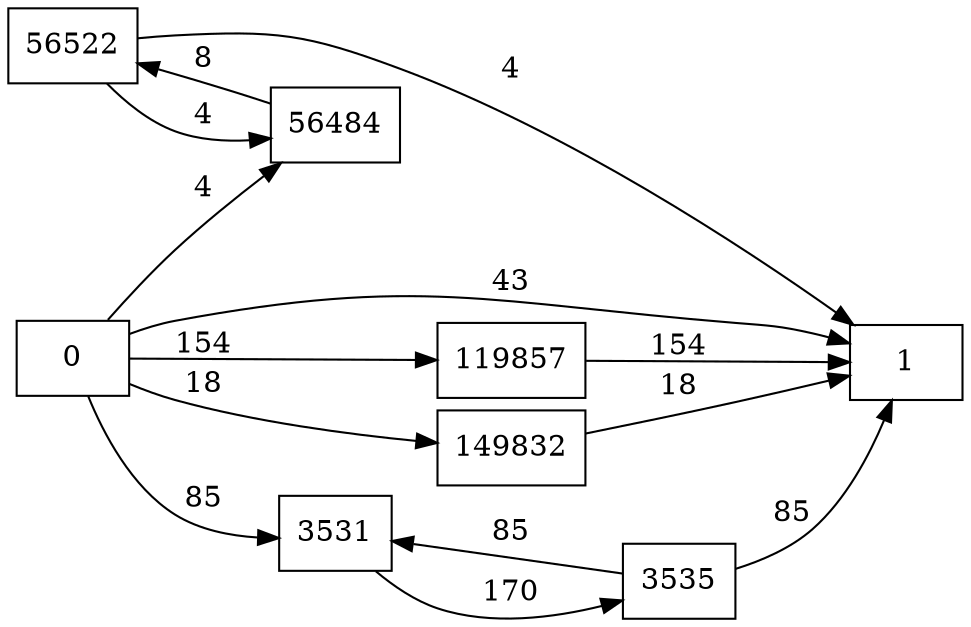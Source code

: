 digraph {
	graph [rankdir=LR]
	node [shape=rectangle]
	3531 -> 3535 [label=170]
	3535 -> 3531 [label=85]
	3535 -> 1 [label=85]
	56484 -> 56522 [label=8]
	56522 -> 56484 [label=4]
	56522 -> 1 [label=4]
	119857 -> 1 [label=154]
	149832 -> 1 [label=18]
	0 -> 3531 [label=85]
	0 -> 56484 [label=4]
	0 -> 1 [label=43]
	0 -> 119857 [label=154]
	0 -> 149832 [label=18]
}
